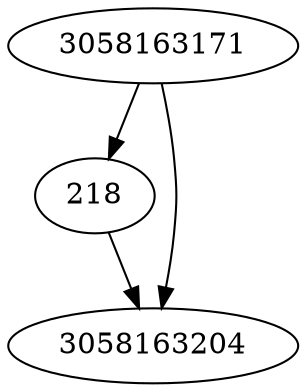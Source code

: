 strict digraph  {
218;
3058163171;
3058163204;
218 -> 3058163204;
3058163171 -> 3058163204;
3058163171 -> 218;
}
